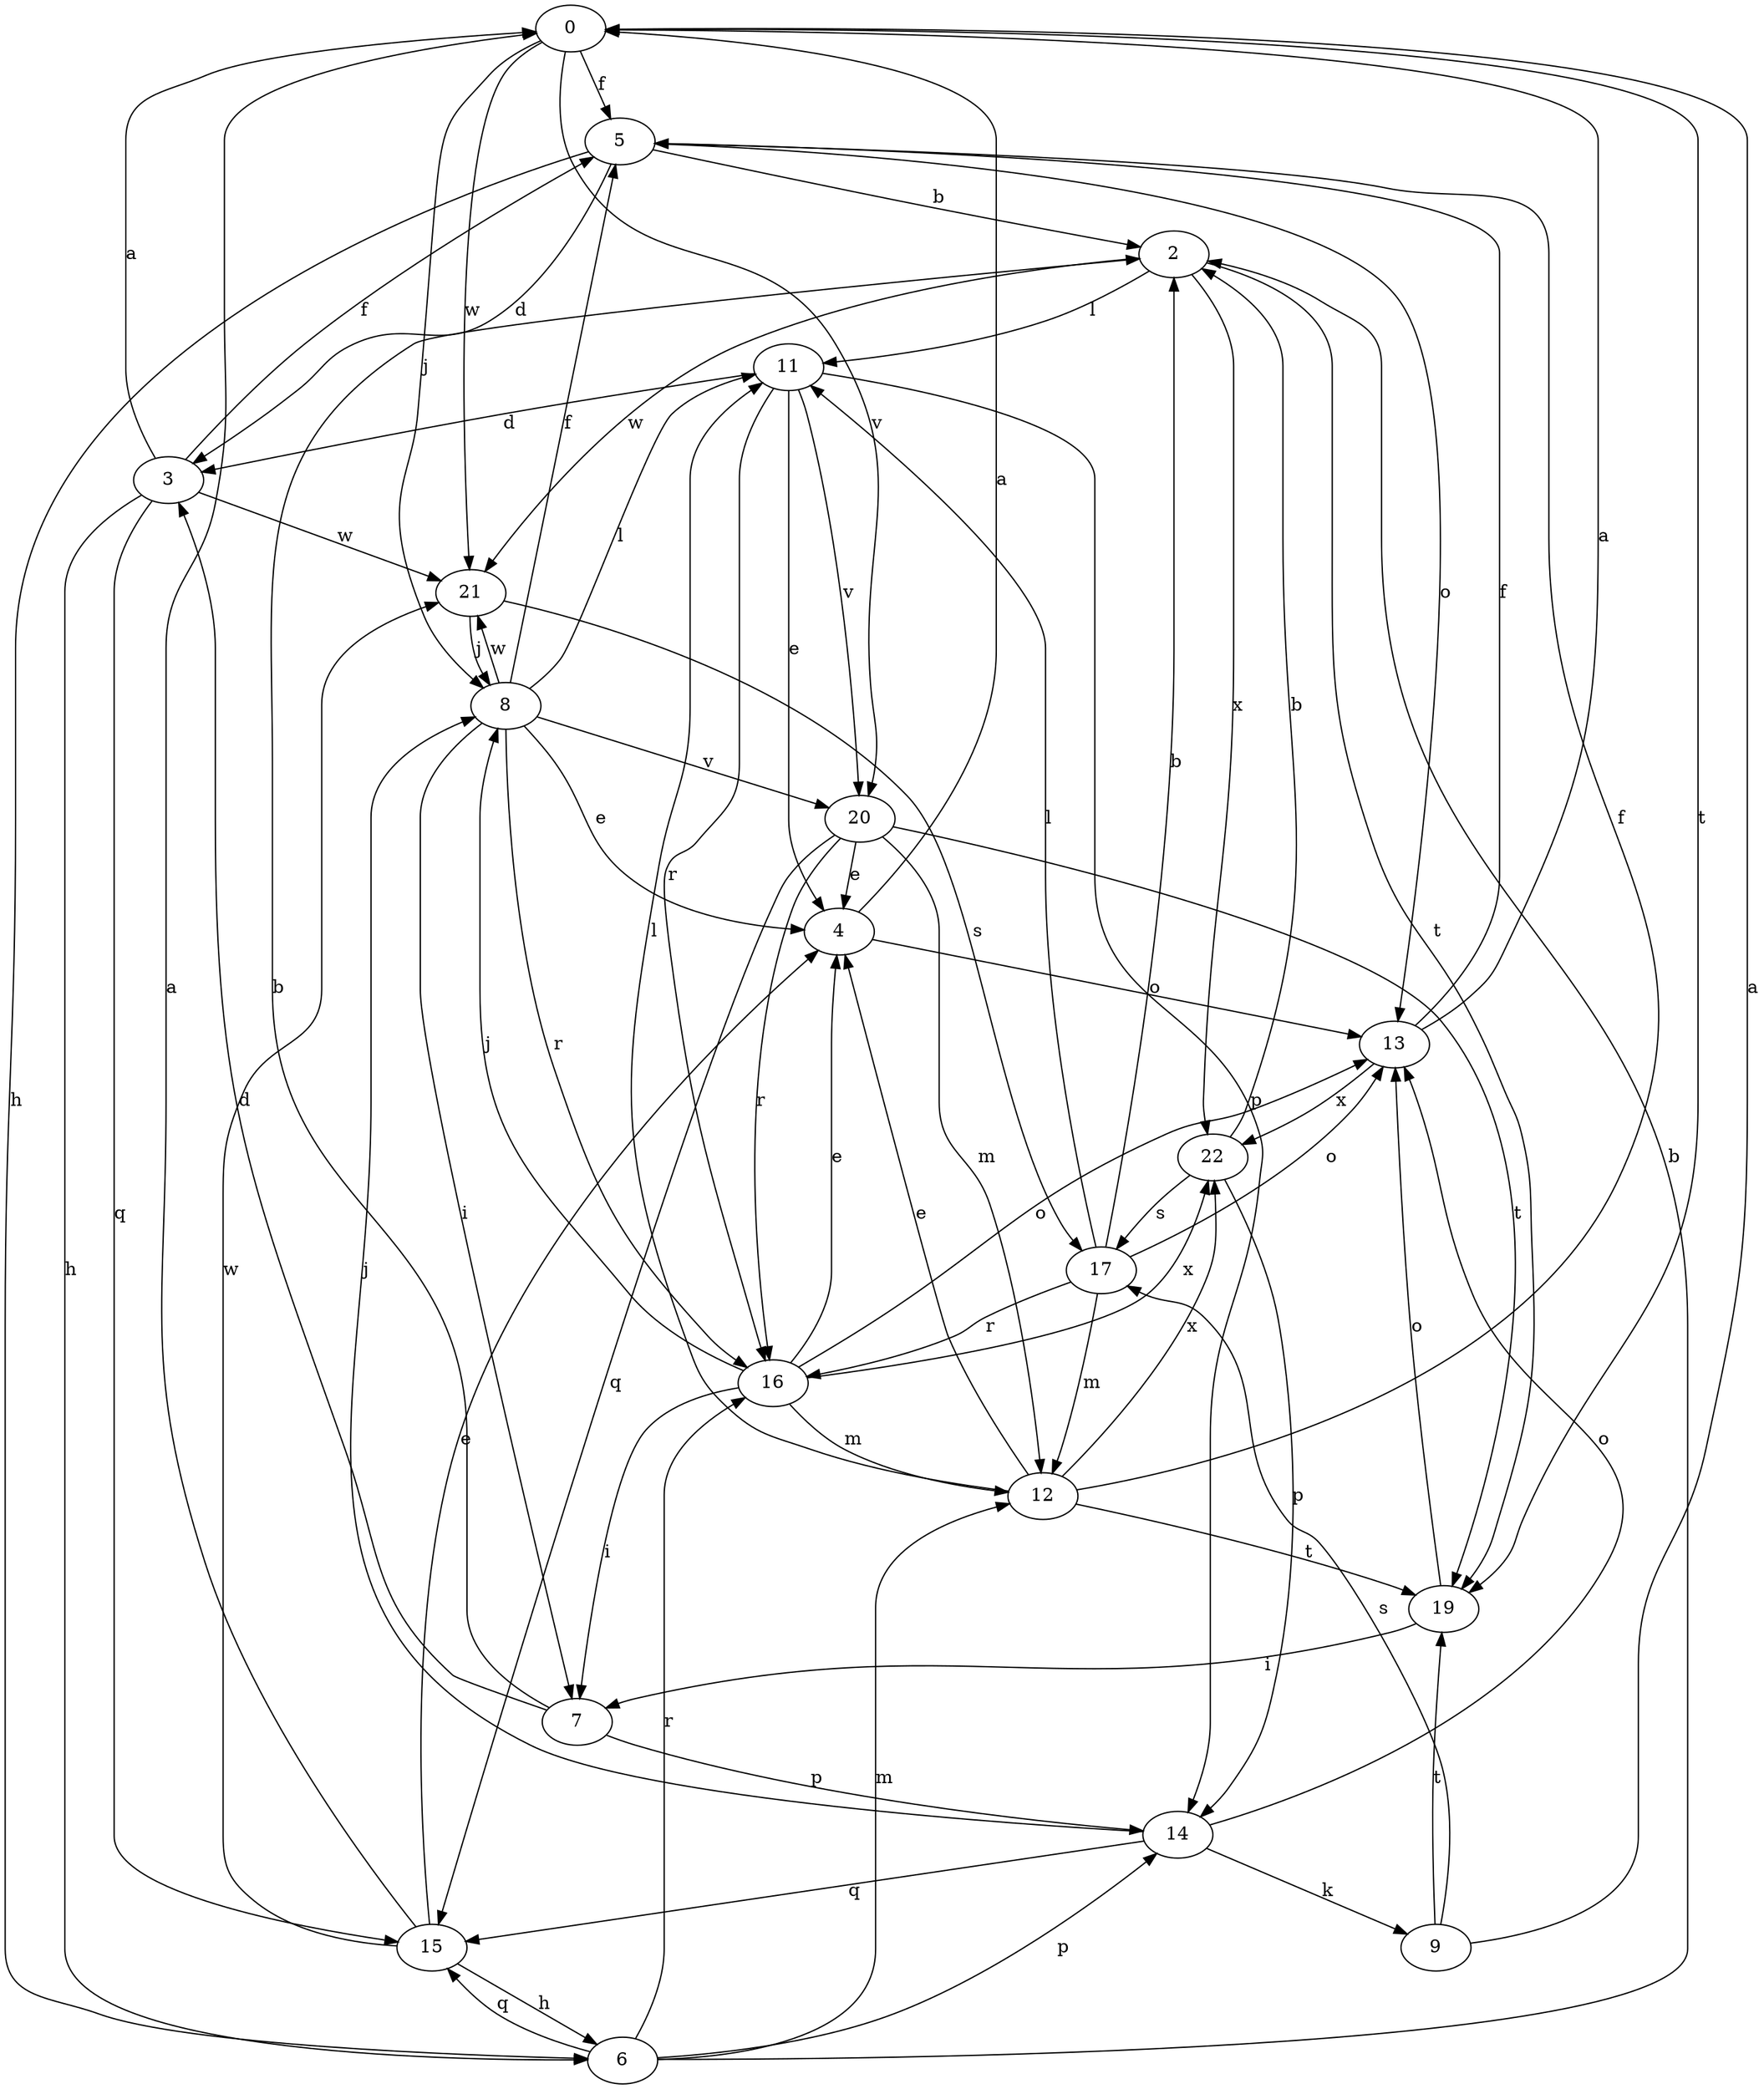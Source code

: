 strict digraph  {
0;
2;
3;
4;
5;
6;
7;
8;
9;
11;
12;
13;
14;
15;
16;
17;
19;
20;
21;
22;
0 -> 5  [label=f];
0 -> 8  [label=j];
0 -> 19  [label=t];
0 -> 20  [label=v];
0 -> 21  [label=w];
2 -> 11  [label=l];
2 -> 19  [label=t];
2 -> 21  [label=w];
2 -> 22  [label=x];
3 -> 0  [label=a];
3 -> 5  [label=f];
3 -> 6  [label=h];
3 -> 15  [label=q];
3 -> 21  [label=w];
4 -> 0  [label=a];
4 -> 13  [label=o];
5 -> 2  [label=b];
5 -> 3  [label=d];
5 -> 6  [label=h];
5 -> 13  [label=o];
6 -> 2  [label=b];
6 -> 12  [label=m];
6 -> 14  [label=p];
6 -> 15  [label=q];
6 -> 16  [label=r];
7 -> 2  [label=b];
7 -> 3  [label=d];
7 -> 14  [label=p];
8 -> 4  [label=e];
8 -> 5  [label=f];
8 -> 7  [label=i];
8 -> 11  [label=l];
8 -> 16  [label=r];
8 -> 20  [label=v];
8 -> 21  [label=w];
9 -> 0  [label=a];
9 -> 17  [label=s];
9 -> 19  [label=t];
11 -> 3  [label=d];
11 -> 4  [label=e];
11 -> 14  [label=p];
11 -> 16  [label=r];
11 -> 20  [label=v];
12 -> 4  [label=e];
12 -> 5  [label=f];
12 -> 11  [label=l];
12 -> 19  [label=t];
12 -> 22  [label=x];
13 -> 0  [label=a];
13 -> 5  [label=f];
13 -> 22  [label=x];
14 -> 8  [label=j];
14 -> 9  [label=k];
14 -> 13  [label=o];
14 -> 15  [label=q];
15 -> 0  [label=a];
15 -> 4  [label=e];
15 -> 6  [label=h];
15 -> 21  [label=w];
16 -> 4  [label=e];
16 -> 7  [label=i];
16 -> 8  [label=j];
16 -> 12  [label=m];
16 -> 13  [label=o];
16 -> 22  [label=x];
17 -> 2  [label=b];
17 -> 11  [label=l];
17 -> 12  [label=m];
17 -> 13  [label=o];
17 -> 16  [label=r];
19 -> 7  [label=i];
19 -> 13  [label=o];
20 -> 4  [label=e];
20 -> 12  [label=m];
20 -> 15  [label=q];
20 -> 16  [label=r];
20 -> 19  [label=t];
21 -> 8  [label=j];
21 -> 17  [label=s];
22 -> 2  [label=b];
22 -> 14  [label=p];
22 -> 17  [label=s];
}
